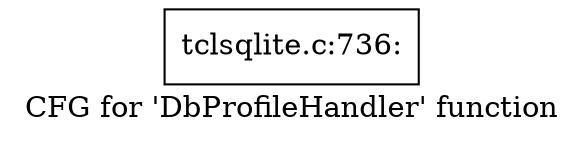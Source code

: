 digraph "CFG for 'DbProfileHandler' function" {
	label="CFG for 'DbProfileHandler' function";

	Node0x55a735b0b320 [shape=record,label="{tclsqlite.c:736:}"];
}
